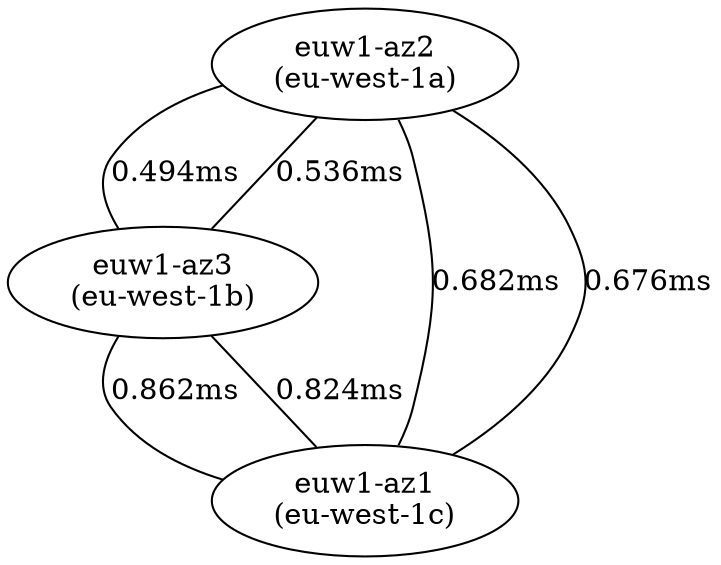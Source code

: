 graph "Inter-AZ Latency" {
	overlap=scale
	splines=true
	"euw1-az2\n(eu-west-1a)"
	"euw1-az2\n(eu-west-1a)" -- "euw1-az3\n(eu-west-1b)" [label="0.494ms" len=2.44036]
	"euw1-az2\n(eu-west-1a)" -- "euw1-az1\n(eu-west-1c)" [label="0.682ms" len=4.651240000000001]
	"euw1-az3\n(eu-west-1b)"
	"euw1-az3\n(eu-west-1b)" -- "euw1-az2\n(eu-west-1a)" [label="0.536ms" len=2.8729600000000004]
	"euw1-az3\n(eu-west-1b)" -- "euw1-az1\n(eu-west-1c)" [label="0.862ms" len=7.430439999999999]
	"euw1-az1\n(eu-west-1c)"
	"euw1-az1\n(eu-west-1c)" -- "euw1-az2\n(eu-west-1a)" [label="0.676ms" len=4.5697600000000005]
	"euw1-az1\n(eu-west-1c)" -- "euw1-az3\n(eu-west-1b)" [label="0.824ms" len=6.789759999999999]
}
